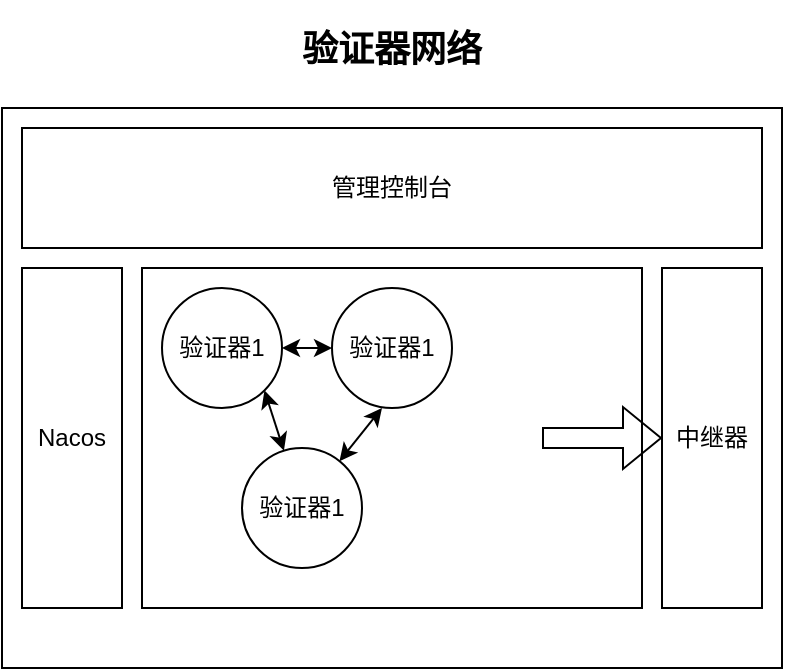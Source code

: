 <mxfile version="24.0.2" type="github">
  <diagram name="第 1 页" id="XnjkjDKr1mUfGn7ZacOy">
    <mxGraphModel dx="795" dy="451" grid="1" gridSize="10" guides="1" tooltips="1" connect="1" arrows="1" fold="1" page="1" pageScale="1" pageWidth="827" pageHeight="1169" math="0" shadow="0">
      <root>
        <mxCell id="0" />
        <mxCell id="1" parent="0" />
        <mxCell id="wKXCI0jaQ6yK0BL8qmGE-1" value="&lt;h2&gt;验证器网络&lt;/h2&gt;" style="rounded=0;whiteSpace=wrap;html=1;labelPosition=center;verticalLabelPosition=top;align=center;verticalAlign=bottom;" vertex="1" parent="1">
          <mxGeometry x="170" y="150" width="390" height="280" as="geometry" />
        </mxCell>
        <mxCell id="wKXCI0jaQ6yK0BL8qmGE-2" value="" style="rounded=0;whiteSpace=wrap;html=1;" vertex="1" parent="1">
          <mxGeometry x="240" y="230" width="250" height="170" as="geometry" />
        </mxCell>
        <mxCell id="wKXCI0jaQ6yK0BL8qmGE-3" value="Nacos" style="rounded=0;whiteSpace=wrap;html=1;" vertex="1" parent="1">
          <mxGeometry x="180" y="230" width="50" height="170" as="geometry" />
        </mxCell>
        <mxCell id="wKXCI0jaQ6yK0BL8qmGE-4" value="中继器" style="rounded=0;whiteSpace=wrap;html=1;" vertex="1" parent="1">
          <mxGeometry x="500" y="230" width="50" height="170" as="geometry" />
        </mxCell>
        <mxCell id="wKXCI0jaQ6yK0BL8qmGE-5" value="验证器1" style="ellipse;whiteSpace=wrap;html=1;aspect=fixed;" vertex="1" parent="1">
          <mxGeometry x="250" y="240" width="60" height="60" as="geometry" />
        </mxCell>
        <mxCell id="wKXCI0jaQ6yK0BL8qmGE-6" value="验证器1" style="ellipse;whiteSpace=wrap;html=1;aspect=fixed;" vertex="1" parent="1">
          <mxGeometry x="335" y="240" width="60" height="60" as="geometry" />
        </mxCell>
        <mxCell id="wKXCI0jaQ6yK0BL8qmGE-7" value="验证器1" style="ellipse;whiteSpace=wrap;html=1;aspect=fixed;" vertex="1" parent="1">
          <mxGeometry x="290" y="320" width="60" height="60" as="geometry" />
        </mxCell>
        <mxCell id="wKXCI0jaQ6yK0BL8qmGE-8" value="" style="endArrow=classic;startArrow=classic;html=1;rounded=0;" edge="1" parent="1" source="wKXCI0jaQ6yK0BL8qmGE-7">
          <mxGeometry width="50" height="50" relative="1" as="geometry">
            <mxPoint x="310" y="350" as="sourcePoint" />
            <mxPoint x="360" y="300" as="targetPoint" />
          </mxGeometry>
        </mxCell>
        <mxCell id="wKXCI0jaQ6yK0BL8qmGE-9" value="" style="endArrow=classic;startArrow=classic;html=1;rounded=0;entryX=1;entryY=1;entryDx=0;entryDy=0;" edge="1" parent="1" source="wKXCI0jaQ6yK0BL8qmGE-7" target="wKXCI0jaQ6yK0BL8qmGE-5">
          <mxGeometry width="50" height="50" relative="1" as="geometry">
            <mxPoint x="349" y="337" as="sourcePoint" />
            <mxPoint x="370" y="310" as="targetPoint" />
          </mxGeometry>
        </mxCell>
        <mxCell id="wKXCI0jaQ6yK0BL8qmGE-10" value="" style="endArrow=classic;startArrow=classic;html=1;rounded=0;entryX=0;entryY=0.5;entryDx=0;entryDy=0;exitX=1;exitY=0.5;exitDx=0;exitDy=0;" edge="1" parent="1" source="wKXCI0jaQ6yK0BL8qmGE-5" target="wKXCI0jaQ6yK0BL8qmGE-6">
          <mxGeometry width="50" height="50" relative="1" as="geometry">
            <mxPoint x="349" y="337" as="sourcePoint" />
            <mxPoint x="370" y="310" as="targetPoint" />
          </mxGeometry>
        </mxCell>
        <mxCell id="wKXCI0jaQ6yK0BL8qmGE-11" value="" style="shape=flexArrow;endArrow=classic;html=1;rounded=0;entryX=0;entryY=0.5;entryDx=0;entryDy=0;" edge="1" parent="1" target="wKXCI0jaQ6yK0BL8qmGE-4">
          <mxGeometry width="50" height="50" relative="1" as="geometry">
            <mxPoint x="440" y="315" as="sourcePoint" />
            <mxPoint x="445" y="280" as="targetPoint" />
          </mxGeometry>
        </mxCell>
        <mxCell id="wKXCI0jaQ6yK0BL8qmGE-12" value="管理控制台" style="rounded=0;whiteSpace=wrap;html=1;" vertex="1" parent="1">
          <mxGeometry x="180" y="160" width="370" height="60" as="geometry" />
        </mxCell>
      </root>
    </mxGraphModel>
  </diagram>
</mxfile>
